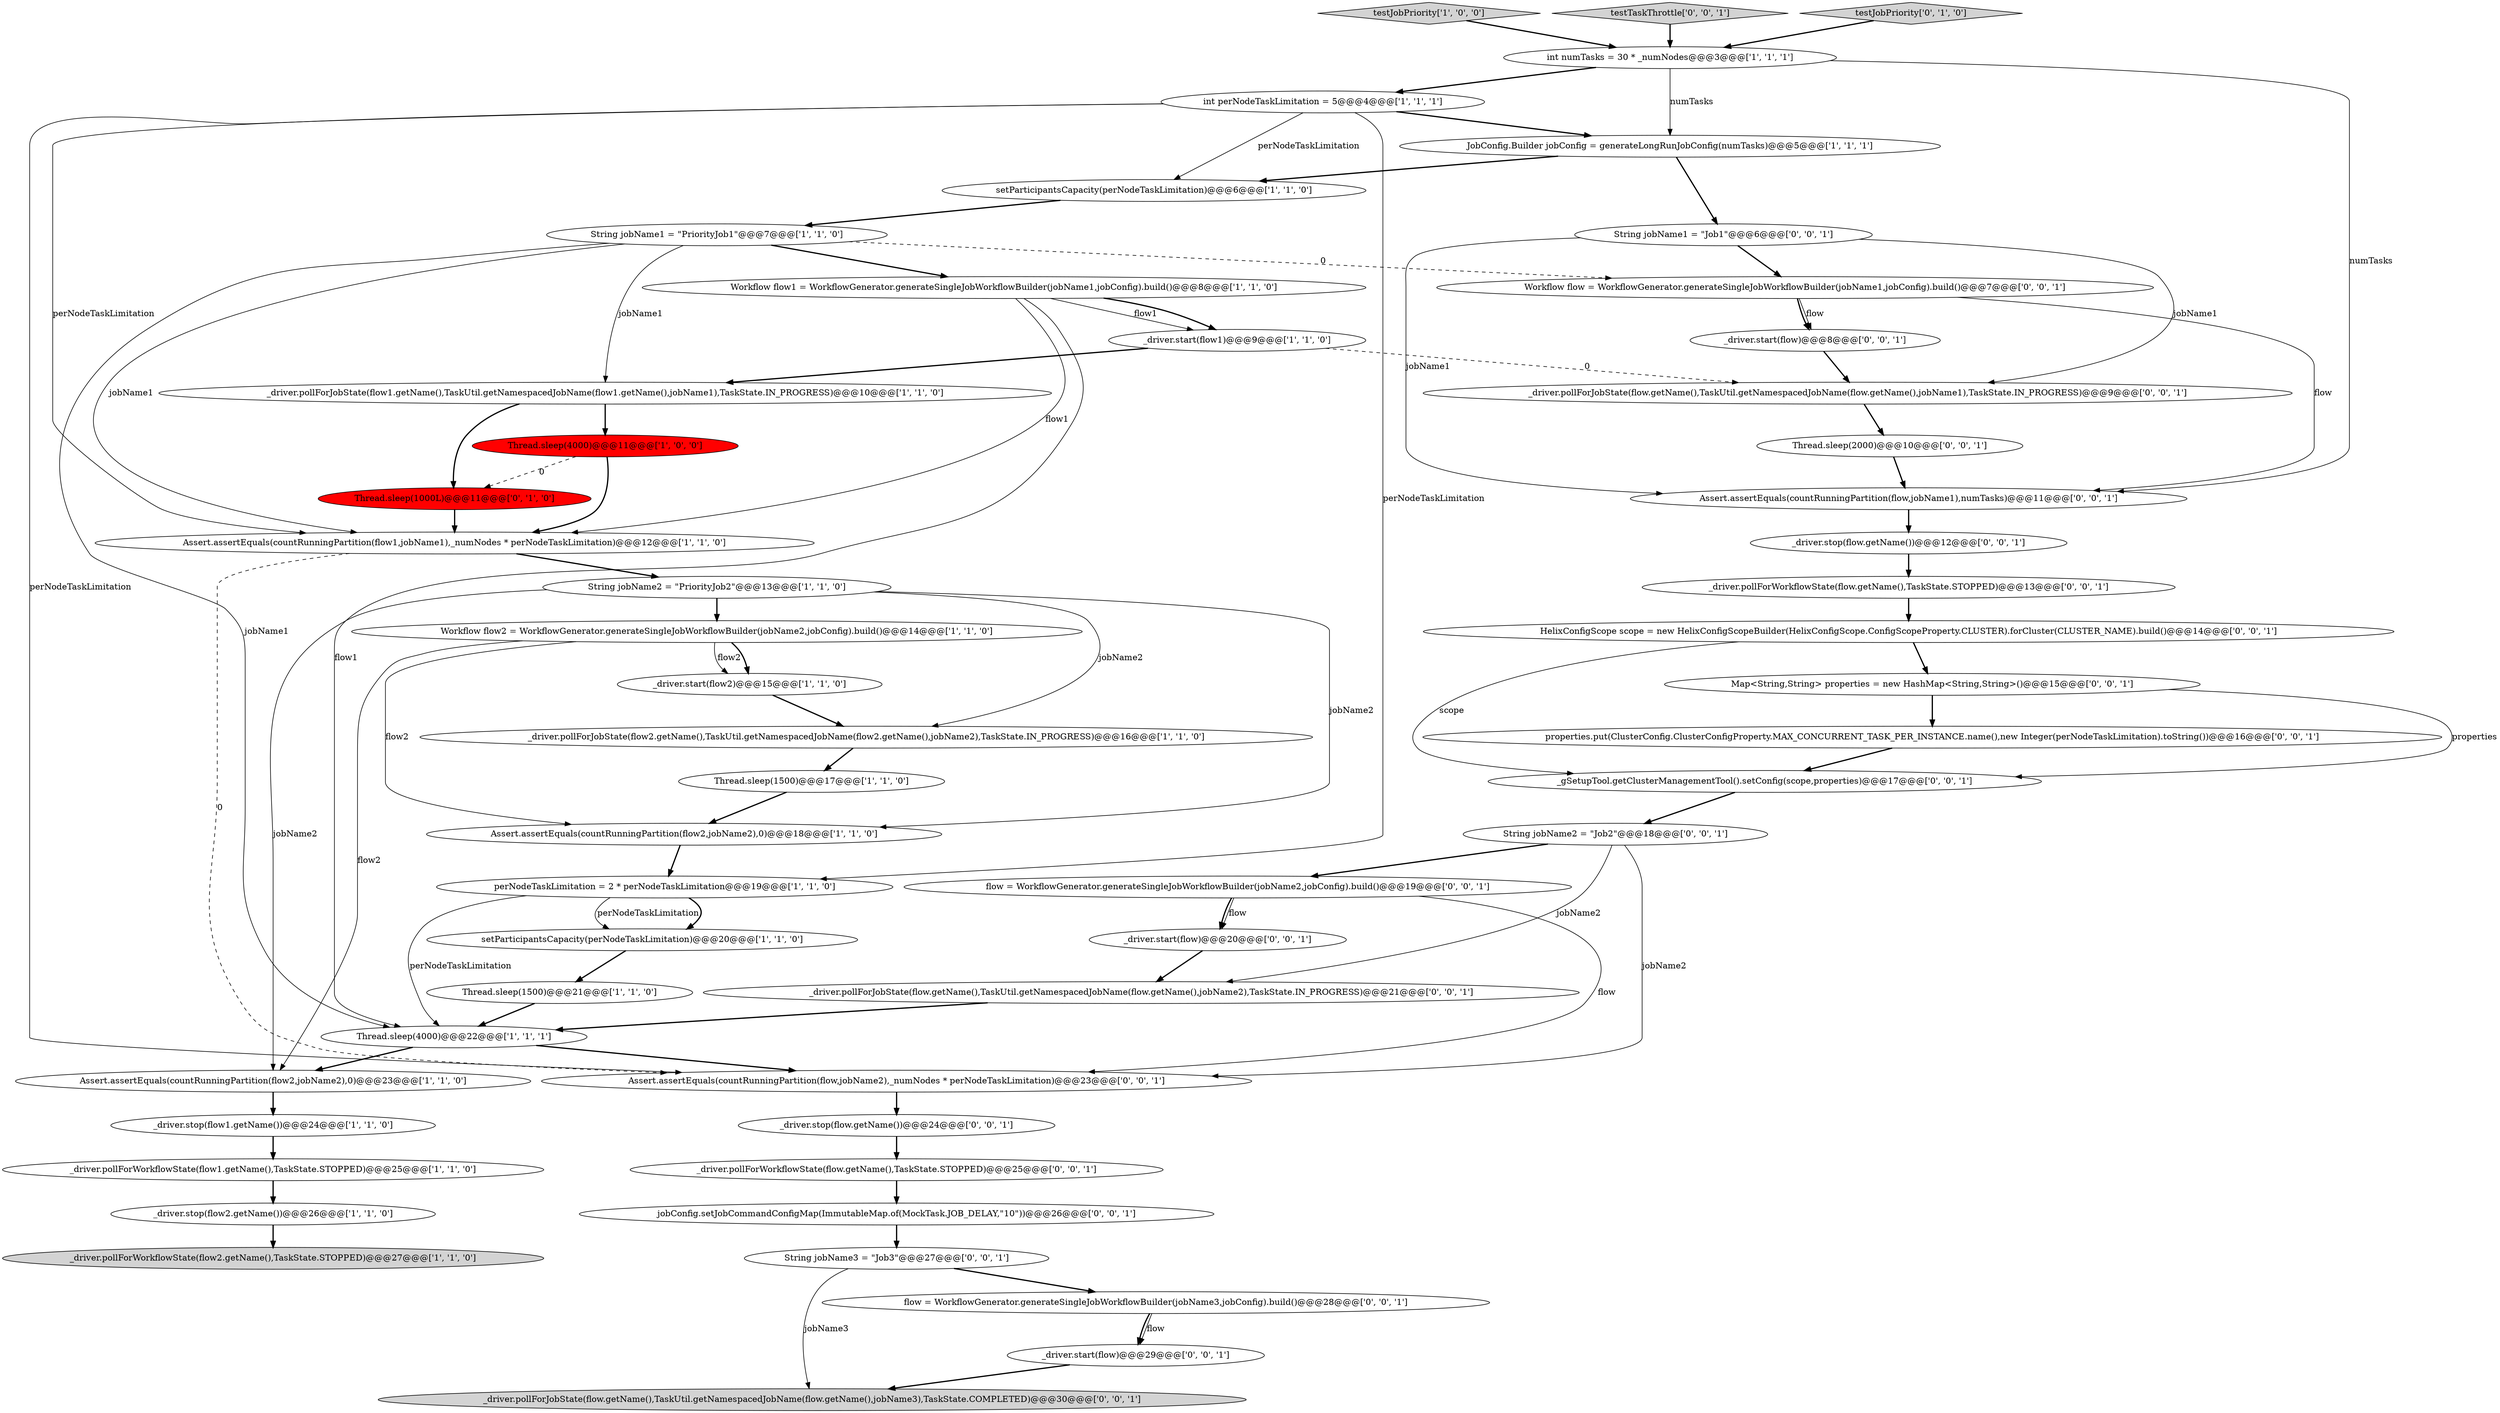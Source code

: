 digraph {
3 [style = filled, label = "_driver.stop(flow1.getName())@@@24@@@['1', '1', '0']", fillcolor = white, shape = ellipse image = "AAA0AAABBB1BBB"];
11 [style = filled, label = "int perNodeTaskLimitation = 5@@@4@@@['1', '1', '1']", fillcolor = white, shape = ellipse image = "AAA0AAABBB1BBB"];
39 [style = filled, label = "HelixConfigScope scope = new HelixConfigScopeBuilder(HelixConfigScope.ConfigScopeProperty.CLUSTER).forCluster(CLUSTER_NAME).build()@@@14@@@['0', '0', '1']", fillcolor = white, shape = ellipse image = "AAA0AAABBB3BBB"];
0 [style = filled, label = "perNodeTaskLimitation = 2 * perNodeTaskLimitation@@@19@@@['1', '1', '0']", fillcolor = white, shape = ellipse image = "AAA0AAABBB1BBB"];
47 [style = filled, label = "flow = WorkflowGenerator.generateSingleJobWorkflowBuilder(jobName2,jobConfig).build()@@@19@@@['0', '0', '1']", fillcolor = white, shape = ellipse image = "AAA0AAABBB3BBB"];
13 [style = filled, label = "Thread.sleep(4000)@@@22@@@['1', '1', '1']", fillcolor = white, shape = ellipse image = "AAA0AAABBB1BBB"];
15 [style = filled, label = "Workflow flow2 = WorkflowGenerator.generateSingleJobWorkflowBuilder(jobName2,jobConfig).build()@@@14@@@['1', '1', '0']", fillcolor = white, shape = ellipse image = "AAA0AAABBB1BBB"];
45 [style = filled, label = "_driver.stop(flow.getName())@@@24@@@['0', '0', '1']", fillcolor = white, shape = ellipse image = "AAA0AAABBB3BBB"];
26 [style = filled, label = "Thread.sleep(1000L)@@@11@@@['0', '1', '0']", fillcolor = red, shape = ellipse image = "AAA1AAABBB2BBB"];
18 [style = filled, label = "setParticipantsCapacity(perNodeTaskLimitation)@@@6@@@['1', '1', '0']", fillcolor = white, shape = ellipse image = "AAA0AAABBB1BBB"];
48 [style = filled, label = "Assert.assertEquals(countRunningPartition(flow,jobName1),numTasks)@@@11@@@['0', '0', '1']", fillcolor = white, shape = ellipse image = "AAA0AAABBB3BBB"];
40 [style = filled, label = "jobConfig.setJobCommandConfigMap(ImmutableMap.of(MockTask.JOB_DELAY,\"10\"))@@@26@@@['0', '0', '1']", fillcolor = white, shape = ellipse image = "AAA0AAABBB3BBB"];
23 [style = filled, label = "Assert.assertEquals(countRunningPartition(flow1,jobName1),_numNodes * perNodeTaskLimitation)@@@12@@@['1', '1', '0']", fillcolor = white, shape = ellipse image = "AAA0AAABBB1BBB"];
7 [style = filled, label = "Thread.sleep(1500)@@@17@@@['1', '1', '0']", fillcolor = white, shape = ellipse image = "AAA0AAABBB1BBB"];
1 [style = filled, label = "_driver.pollForJobState(flow2.getName(),TaskUtil.getNamespacedJobName(flow2.getName(),jobName2),TaskState.IN_PROGRESS)@@@16@@@['1', '1', '0']", fillcolor = white, shape = ellipse image = "AAA0AAABBB1BBB"];
2 [style = filled, label = "Assert.assertEquals(countRunningPartition(flow2,jobName2),0)@@@23@@@['1', '1', '0']", fillcolor = white, shape = ellipse image = "AAA0AAABBB1BBB"];
16 [style = filled, label = "Workflow flow1 = WorkflowGenerator.generateSingleJobWorkflowBuilder(jobName1,jobConfig).build()@@@8@@@['1', '1', '0']", fillcolor = white, shape = ellipse image = "AAA0AAABBB1BBB"];
50 [style = filled, label = "Workflow flow = WorkflowGenerator.generateSingleJobWorkflowBuilder(jobName1,jobConfig).build()@@@7@@@['0', '0', '1']", fillcolor = white, shape = ellipse image = "AAA0AAABBB3BBB"];
8 [style = filled, label = "Thread.sleep(4000)@@@11@@@['1', '0', '0']", fillcolor = red, shape = ellipse image = "AAA1AAABBB1BBB"];
5 [style = filled, label = "_driver.start(flow2)@@@15@@@['1', '1', '0']", fillcolor = white, shape = ellipse image = "AAA0AAABBB1BBB"];
19 [style = filled, label = "Assert.assertEquals(countRunningPartition(flow2,jobName2),0)@@@18@@@['1', '1', '0']", fillcolor = white, shape = ellipse image = "AAA0AAABBB1BBB"];
20 [style = filled, label = "String jobName1 = \"PriorityJob1\"@@@7@@@['1', '1', '0']", fillcolor = white, shape = ellipse image = "AAA0AAABBB1BBB"];
6 [style = filled, label = "JobConfig.Builder jobConfig = generateLongRunJobConfig(numTasks)@@@5@@@['1', '1', '1']", fillcolor = white, shape = ellipse image = "AAA0AAABBB1BBB"];
10 [style = filled, label = "_driver.stop(flow2.getName())@@@26@@@['1', '1', '0']", fillcolor = white, shape = ellipse image = "AAA0AAABBB1BBB"];
32 [style = filled, label = "Assert.assertEquals(countRunningPartition(flow,jobName2),_numNodes * perNodeTaskLimitation)@@@23@@@['0', '0', '1']", fillcolor = white, shape = ellipse image = "AAA0AAABBB3BBB"];
30 [style = filled, label = "_driver.start(flow)@@@8@@@['0', '0', '1']", fillcolor = white, shape = ellipse image = "AAA0AAABBB3BBB"];
29 [style = filled, label = "properties.put(ClusterConfig.ClusterConfigProperty.MAX_CONCURRENT_TASK_PER_INSTANCE.name(),new Integer(perNodeTaskLimitation).toString())@@@16@@@['0', '0', '1']", fillcolor = white, shape = ellipse image = "AAA0AAABBB3BBB"];
34 [style = filled, label = "_driver.pollForJobState(flow.getName(),TaskUtil.getNamespacedJobName(flow.getName(),jobName1),TaskState.IN_PROGRESS)@@@9@@@['0', '0', '1']", fillcolor = white, shape = ellipse image = "AAA0AAABBB3BBB"];
46 [style = filled, label = "_driver.pollForJobState(flow.getName(),TaskUtil.getNamespacedJobName(flow.getName(),jobName2),TaskState.IN_PROGRESS)@@@21@@@['0', '0', '1']", fillcolor = white, shape = ellipse image = "AAA0AAABBB3BBB"];
12 [style = filled, label = "_driver.pollForJobState(flow1.getName(),TaskUtil.getNamespacedJobName(flow1.getName(),jobName1),TaskState.IN_PROGRESS)@@@10@@@['1', '1', '0']", fillcolor = white, shape = ellipse image = "AAA0AAABBB1BBB"];
22 [style = filled, label = "setParticipantsCapacity(perNodeTaskLimitation)@@@20@@@['1', '1', '0']", fillcolor = white, shape = ellipse image = "AAA0AAABBB1BBB"];
21 [style = filled, label = "testJobPriority['1', '0', '0']", fillcolor = lightgray, shape = diamond image = "AAA0AAABBB1BBB"];
42 [style = filled, label = "_gSetupTool.getClusterManagementTool().setConfig(scope,properties)@@@17@@@['0', '0', '1']", fillcolor = white, shape = ellipse image = "AAA0AAABBB3BBB"];
28 [style = filled, label = "_driver.pollForWorkflowState(flow.getName(),TaskState.STOPPED)@@@25@@@['0', '0', '1']", fillcolor = white, shape = ellipse image = "AAA0AAABBB3BBB"];
9 [style = filled, label = "Thread.sleep(1500)@@@21@@@['1', '1', '0']", fillcolor = white, shape = ellipse image = "AAA0AAABBB1BBB"];
24 [style = filled, label = "int numTasks = 30 * _numNodes@@@3@@@['1', '1', '1']", fillcolor = white, shape = ellipse image = "AAA0AAABBB1BBB"];
38 [style = filled, label = "String jobName3 = \"Job3\"@@@27@@@['0', '0', '1']", fillcolor = white, shape = ellipse image = "AAA0AAABBB3BBB"];
33 [style = filled, label = "_driver.start(flow)@@@29@@@['0', '0', '1']", fillcolor = white, shape = ellipse image = "AAA0AAABBB3BBB"];
14 [style = filled, label = "_driver.pollForWorkflowState(flow1.getName(),TaskState.STOPPED)@@@25@@@['1', '1', '0']", fillcolor = white, shape = ellipse image = "AAA0AAABBB1BBB"];
31 [style = filled, label = "String jobName1 = \"Job1\"@@@6@@@['0', '0', '1']", fillcolor = white, shape = ellipse image = "AAA0AAABBB3BBB"];
49 [style = filled, label = "Map<String,String> properties = new HashMap<String,String>()@@@15@@@['0', '0', '1']", fillcolor = white, shape = ellipse image = "AAA0AAABBB3BBB"];
25 [style = filled, label = "_driver.pollForWorkflowState(flow2.getName(),TaskState.STOPPED)@@@27@@@['1', '1', '0']", fillcolor = lightgray, shape = ellipse image = "AAA0AAABBB1BBB"];
36 [style = filled, label = "_driver.start(flow)@@@20@@@['0', '0', '1']", fillcolor = white, shape = ellipse image = "AAA0AAABBB3BBB"];
44 [style = filled, label = "testTaskThrottle['0', '0', '1']", fillcolor = lightgray, shape = diamond image = "AAA0AAABBB3BBB"];
27 [style = filled, label = "testJobPriority['0', '1', '0']", fillcolor = lightgray, shape = diamond image = "AAA0AAABBB2BBB"];
37 [style = filled, label = "flow = WorkflowGenerator.generateSingleJobWorkflowBuilder(jobName3,jobConfig).build()@@@28@@@['0', '0', '1']", fillcolor = white, shape = ellipse image = "AAA0AAABBB3BBB"];
51 [style = filled, label = "String jobName2 = \"Job2\"@@@18@@@['0', '0', '1']", fillcolor = white, shape = ellipse image = "AAA0AAABBB3BBB"];
4 [style = filled, label = "String jobName2 = \"PriorityJob2\"@@@13@@@['1', '1', '0']", fillcolor = white, shape = ellipse image = "AAA0AAABBB1BBB"];
43 [style = filled, label = "_driver.pollForJobState(flow.getName(),TaskUtil.getNamespacedJobName(flow.getName(),jobName3),TaskState.COMPLETED)@@@30@@@['0', '0', '1']", fillcolor = lightgray, shape = ellipse image = "AAA0AAABBB3BBB"];
35 [style = filled, label = "_driver.pollForWorkflowState(flow.getName(),TaskState.STOPPED)@@@13@@@['0', '0', '1']", fillcolor = white, shape = ellipse image = "AAA0AAABBB3BBB"];
41 [style = filled, label = "Thread.sleep(2000)@@@10@@@['0', '0', '1']", fillcolor = white, shape = ellipse image = "AAA0AAABBB3BBB"];
52 [style = filled, label = "_driver.stop(flow.getName())@@@12@@@['0', '0', '1']", fillcolor = white, shape = ellipse image = "AAA0AAABBB3BBB"];
17 [style = filled, label = "_driver.start(flow1)@@@9@@@['1', '1', '0']", fillcolor = white, shape = ellipse image = "AAA0AAABBB1BBB"];
46->13 [style = bold, label=""];
4->15 [style = bold, label=""];
11->18 [style = solid, label="perNodeTaskLimitation"];
21->24 [style = bold, label=""];
40->38 [style = bold, label=""];
16->17 [style = solid, label="flow1"];
38->43 [style = solid, label="jobName3"];
23->32 [style = dashed, label="0"];
16->13 [style = solid, label="flow1"];
31->50 [style = bold, label=""];
48->52 [style = bold, label=""];
41->48 [style = bold, label=""];
20->16 [style = bold, label=""];
49->42 [style = solid, label="properties"];
24->11 [style = bold, label=""];
51->32 [style = solid, label="jobName2"];
15->19 [style = solid, label="flow2"];
51->47 [style = bold, label=""];
39->49 [style = bold, label=""];
11->0 [style = solid, label="perNodeTaskLimitation"];
31->48 [style = solid, label="jobName1"];
39->42 [style = solid, label="scope"];
37->33 [style = bold, label=""];
52->35 [style = bold, label=""];
20->23 [style = solid, label="jobName1"];
13->32 [style = bold, label=""];
8->23 [style = bold, label=""];
50->30 [style = bold, label=""];
22->9 [style = bold, label=""];
16->23 [style = solid, label="flow1"];
50->30 [style = solid, label="flow"];
0->13 [style = solid, label="perNodeTaskLimitation"];
14->10 [style = bold, label=""];
30->34 [style = bold, label=""];
16->17 [style = bold, label=""];
37->33 [style = solid, label="flow"];
5->1 [style = bold, label=""];
18->20 [style = bold, label=""];
36->46 [style = bold, label=""];
10->25 [style = bold, label=""];
38->37 [style = bold, label=""];
47->36 [style = bold, label=""];
47->32 [style = solid, label="flow"];
20->12 [style = solid, label="jobName1"];
6->18 [style = bold, label=""];
2->3 [style = bold, label=""];
47->36 [style = solid, label="flow"];
35->39 [style = bold, label=""];
31->34 [style = solid, label="jobName1"];
4->1 [style = solid, label="jobName2"];
1->7 [style = bold, label=""];
42->51 [style = bold, label=""];
19->0 [style = bold, label=""];
0->22 [style = solid, label="perNodeTaskLimitation"];
11->23 [style = solid, label="perNodeTaskLimitation"];
51->46 [style = solid, label="jobName2"];
17->12 [style = bold, label=""];
4->19 [style = solid, label="jobName2"];
15->5 [style = solid, label="flow2"];
12->8 [style = bold, label=""];
29->42 [style = bold, label=""];
15->2 [style = solid, label="flow2"];
33->43 [style = bold, label=""];
27->24 [style = bold, label=""];
44->24 [style = bold, label=""];
7->19 [style = bold, label=""];
49->29 [style = bold, label=""];
13->2 [style = bold, label=""];
8->26 [style = dashed, label="0"];
50->48 [style = solid, label="flow"];
32->45 [style = bold, label=""];
4->2 [style = solid, label="jobName2"];
28->40 [style = bold, label=""];
17->34 [style = dashed, label="0"];
24->6 [style = solid, label="numTasks"];
11->6 [style = bold, label=""];
3->14 [style = bold, label=""];
23->4 [style = bold, label=""];
34->41 [style = bold, label=""];
12->26 [style = bold, label=""];
45->28 [style = bold, label=""];
15->5 [style = bold, label=""];
20->50 [style = dashed, label="0"];
24->48 [style = solid, label="numTasks"];
20->13 [style = solid, label="jobName1"];
6->31 [style = bold, label=""];
11->32 [style = solid, label="perNodeTaskLimitation"];
0->22 [style = bold, label=""];
26->23 [style = bold, label=""];
9->13 [style = bold, label=""];
}

